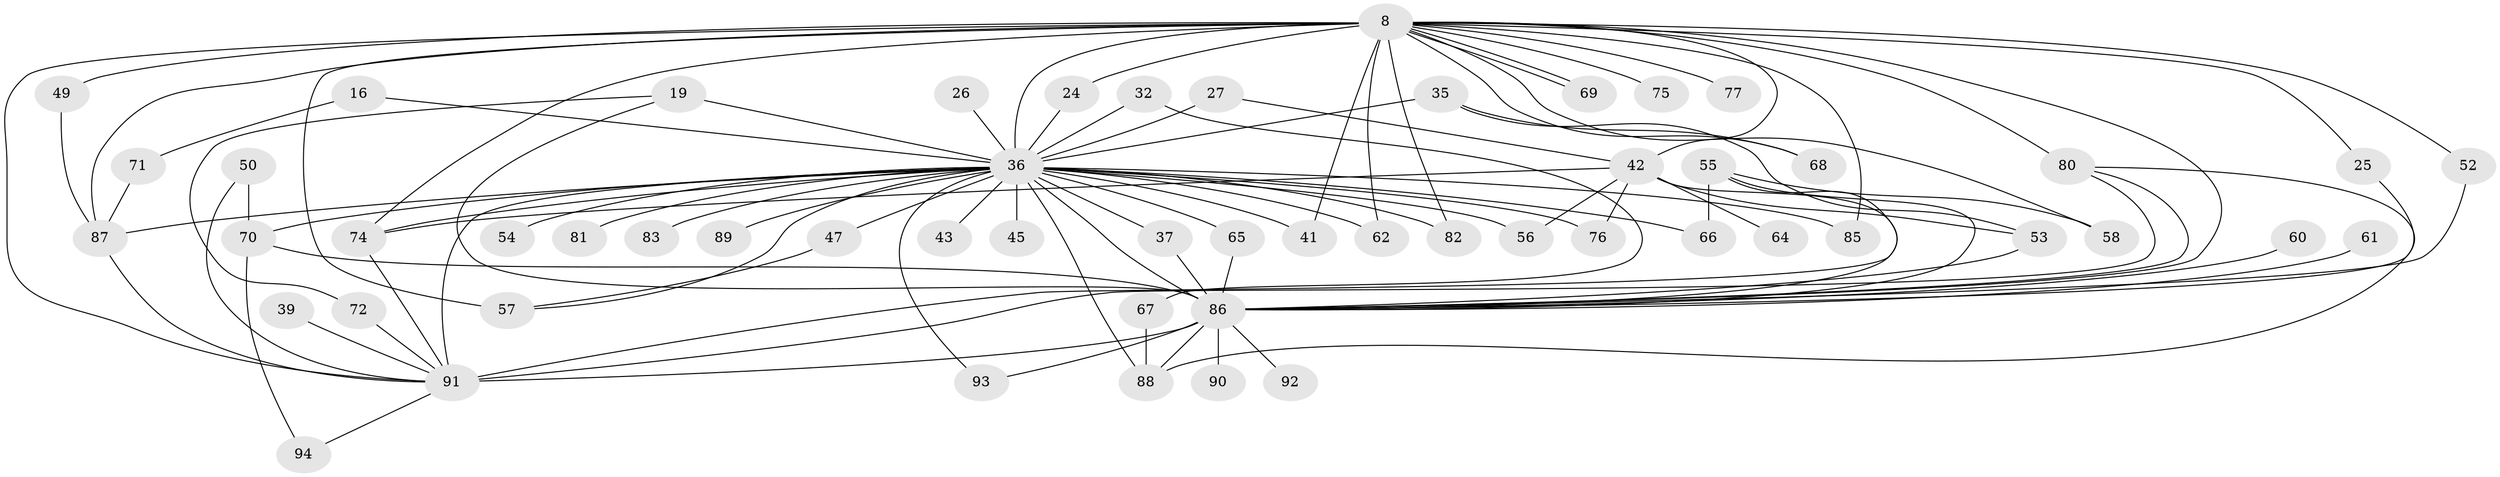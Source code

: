 // original degree distribution, {16: 0.010638297872340425, 14: 0.010638297872340425, 23: 0.02127659574468085, 24: 0.010638297872340425, 17: 0.010638297872340425, 22: 0.010638297872340425, 29: 0.010638297872340425, 19: 0.010638297872340425, 20: 0.010638297872340425, 5: 0.031914893617021274, 4: 0.07446808510638298, 7: 0.010638297872340425, 3: 0.20212765957446807, 6: 0.010638297872340425, 2: 0.5638297872340425}
// Generated by graph-tools (version 1.1) at 2025/47/03/04/25 21:47:28]
// undirected, 56 vertices, 98 edges
graph export_dot {
graph [start="1"]
  node [color=gray90,style=filled];
  8 [super="+7"];
  16;
  19 [super="+18"];
  24;
  25;
  26;
  27;
  32 [super="+22"];
  35;
  36 [super="+20+4+9"];
  37;
  39;
  41;
  42 [super="+40"];
  43;
  45;
  47;
  49;
  50;
  52;
  53 [super="+48"];
  54;
  55;
  56;
  57 [super="+29+46"];
  58;
  60;
  61;
  62 [super="+33"];
  64;
  65 [super="+44"];
  66;
  67;
  68;
  69;
  70 [super="+11"];
  71;
  72;
  74 [super="+38+59"];
  75 [super="+14"];
  76;
  77;
  80 [super="+79+23"];
  81;
  82;
  83 [super="+12+31"];
  85;
  86 [super="+73+10+34"];
  87 [super="+78+84+63"];
  88 [super="+28"];
  89;
  90;
  91 [super="+2"];
  92;
  93;
  94;
  8 -- 24;
  8 -- 25;
  8 -- 41;
  8 -- 49 [weight=2];
  8 -- 52;
  8 -- 68;
  8 -- 69;
  8 -- 69;
  8 -- 75 [weight=3];
  8 -- 77 [weight=2];
  8 -- 82;
  8 -- 85;
  8 -- 80 [weight=3];
  8 -- 42 [weight=4];
  8 -- 57 [weight=3];
  8 -- 58;
  8 -- 62 [weight=2];
  8 -- 36 [weight=9];
  8 -- 91 [weight=4];
  8 -- 74;
  8 -- 86 [weight=5];
  8 -- 87;
  16 -- 71;
  16 -- 36 [weight=2];
  19 -- 72;
  19 -- 36 [weight=2];
  19 -- 86;
  24 -- 36;
  25 -- 86;
  26 -- 36 [weight=2];
  27 -- 42;
  27 -- 36;
  32 -- 67;
  32 -- 36 [weight=3];
  35 -- 68;
  35 -- 36 [weight=2];
  35 -- 53;
  36 -- 89 [weight=2];
  36 -- 65;
  36 -- 66;
  36 -- 82;
  36 -- 83 [weight=4];
  36 -- 86 [weight=11];
  36 -- 91 [weight=9];
  36 -- 93;
  36 -- 37;
  36 -- 43 [weight=2];
  36 -- 45;
  36 -- 47;
  36 -- 54 [weight=2];
  36 -- 56;
  36 -- 57;
  36 -- 70;
  36 -- 76;
  36 -- 81 [weight=2];
  36 -- 85;
  36 -- 88;
  36 -- 41;
  36 -- 62;
  36 -- 74;
  36 -- 87 [weight=3];
  37 -- 86;
  39 -- 91;
  42 -- 64 [weight=2];
  42 -- 76;
  42 -- 53;
  42 -- 56;
  42 -- 74;
  42 -- 86;
  47 -- 57;
  49 -- 87;
  50 -- 70;
  50 -- 91;
  52 -- 86;
  53 -- 86;
  55 -- 58;
  55 -- 66;
  55 -- 91;
  55 -- 86;
  60 -- 86 [weight=2];
  61 -- 86;
  65 -- 86 [weight=2];
  67 -- 88;
  70 -- 94;
  70 -- 86 [weight=2];
  71 -- 87;
  72 -- 91;
  74 -- 91 [weight=2];
  80 -- 91;
  80 -- 86;
  80 -- 88;
  86 -- 90;
  86 -- 91 [weight=4];
  86 -- 92 [weight=2];
  86 -- 93;
  86 -- 88;
  87 -- 91 [weight=2];
  91 -- 94;
}
